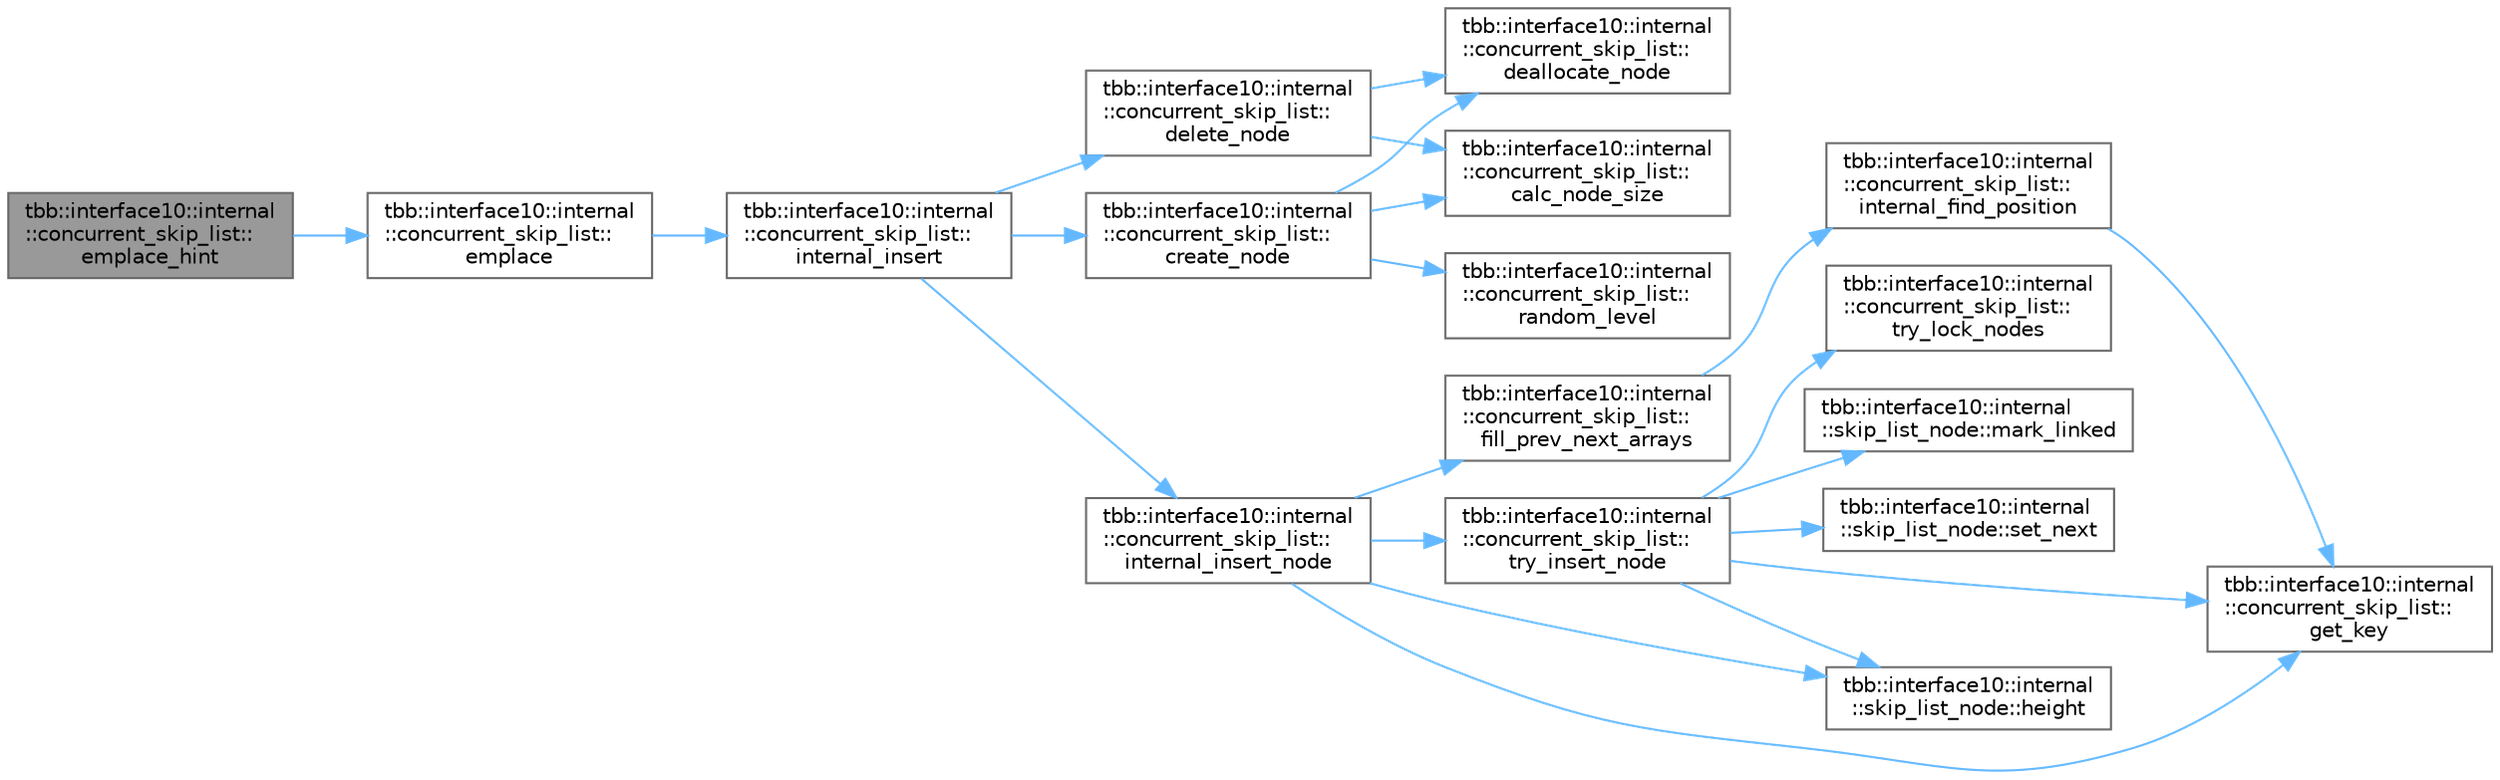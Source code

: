 digraph "tbb::interface10::internal::concurrent_skip_list::emplace_hint"
{
 // LATEX_PDF_SIZE
  bgcolor="transparent";
  edge [fontname=Helvetica,fontsize=10,labelfontname=Helvetica,labelfontsize=10];
  node [fontname=Helvetica,fontsize=10,shape=box,height=0.2,width=0.4];
  rankdir="LR";
  Node1 [id="Node000001",label="tbb::interface10::internal\l::concurrent_skip_list::\lemplace_hint",height=0.2,width=0.4,color="gray40", fillcolor="grey60", style="filled", fontcolor="black",tooltip=" "];
  Node1 -> Node2 [id="edge22_Node000001_Node000002",color="steelblue1",style="solid",tooltip=" "];
  Node2 [id="Node000002",label="tbb::interface10::internal\l::concurrent_skip_list::\lemplace",height=0.2,width=0.4,color="grey40", fillcolor="white", style="filled",URL="$classtbb_1_1interface10_1_1internal_1_1concurrent__skip__list.html#a94b347803da75a173a44cf107c2c4023",tooltip=" "];
  Node2 -> Node3 [id="edge23_Node000002_Node000003",color="steelblue1",style="solid",tooltip=" "];
  Node3 [id="Node000003",label="tbb::interface10::internal\l::concurrent_skip_list::\linternal_insert",height=0.2,width=0.4,color="grey40", fillcolor="white", style="filled",URL="$classtbb_1_1interface10_1_1internal_1_1concurrent__skip__list.html#ac5d554278d9293819f420391eecff63c",tooltip=" "];
  Node3 -> Node4 [id="edge24_Node000003_Node000004",color="steelblue1",style="solid",tooltip=" "];
  Node4 [id="Node000004",label="tbb::interface10::internal\l::concurrent_skip_list::\lcreate_node",height=0.2,width=0.4,color="grey40", fillcolor="white", style="filled",URL="$classtbb_1_1interface10_1_1internal_1_1concurrent__skip__list.html#ad438df76077a10c1e1185743a64830e6",tooltip=" "];
  Node4 -> Node5 [id="edge25_Node000004_Node000005",color="steelblue1",style="solid",tooltip=" "];
  Node5 [id="Node000005",label="tbb::interface10::internal\l::concurrent_skip_list::\lcalc_node_size",height=0.2,width=0.4,color="grey40", fillcolor="white", style="filled",URL="$classtbb_1_1interface10_1_1internal_1_1concurrent__skip__list.html#af30599d9882020209d36d7b813ef0b76",tooltip=" "];
  Node4 -> Node6 [id="edge26_Node000004_Node000006",color="steelblue1",style="solid",tooltip=" "];
  Node6 [id="Node000006",label="tbb::interface10::internal\l::concurrent_skip_list::\ldeallocate_node",height=0.2,width=0.4,color="grey40", fillcolor="white", style="filled",URL="$classtbb_1_1interface10_1_1internal_1_1concurrent__skip__list.html#a83d0815a3a809b38e01438412b56e46e",tooltip=" "];
  Node4 -> Node7 [id="edge27_Node000004_Node000007",color="steelblue1",style="solid",tooltip=" "];
  Node7 [id="Node000007",label="tbb::interface10::internal\l::concurrent_skip_list::\lrandom_level",height=0.2,width=0.4,color="grey40", fillcolor="white", style="filled",URL="$classtbb_1_1interface10_1_1internal_1_1concurrent__skip__list.html#a95fc6eb415dafb628f999d0c150bdbf0",tooltip=" "];
  Node3 -> Node8 [id="edge28_Node000003_Node000008",color="steelblue1",style="solid",tooltip=" "];
  Node8 [id="Node000008",label="tbb::interface10::internal\l::concurrent_skip_list::\ldelete_node",height=0.2,width=0.4,color="grey40", fillcolor="white", style="filled",URL="$classtbb_1_1interface10_1_1internal_1_1concurrent__skip__list.html#a4ce0958020c306aad923a642dc5861a9",tooltip=" "];
  Node8 -> Node5 [id="edge29_Node000008_Node000005",color="steelblue1",style="solid",tooltip=" "];
  Node8 -> Node6 [id="edge30_Node000008_Node000006",color="steelblue1",style="solid",tooltip=" "];
  Node3 -> Node9 [id="edge31_Node000003_Node000009",color="steelblue1",style="solid",tooltip=" "];
  Node9 [id="Node000009",label="tbb::interface10::internal\l::concurrent_skip_list::\linternal_insert_node",height=0.2,width=0.4,color="grey40", fillcolor="white", style="filled",URL="$classtbb_1_1interface10_1_1internal_1_1concurrent__skip__list.html#a4edd62a8883a38048c6d0b69d8106586",tooltip=" "];
  Node9 -> Node10 [id="edge32_Node000009_Node000010",color="steelblue1",style="solid",tooltip=" "];
  Node10 [id="Node000010",label="tbb::interface10::internal\l::concurrent_skip_list::\lfill_prev_next_arrays",height=0.2,width=0.4,color="grey40", fillcolor="white", style="filled",URL="$classtbb_1_1interface10_1_1internal_1_1concurrent__skip__list.html#aadddc4b7cdbf297740857749e79d4643",tooltip=" "];
  Node10 -> Node11 [id="edge33_Node000010_Node000011",color="steelblue1",style="solid",tooltip=" "];
  Node11 [id="Node000011",label="tbb::interface10::internal\l::concurrent_skip_list::\linternal_find_position",height=0.2,width=0.4,color="grey40", fillcolor="white", style="filled",URL="$classtbb_1_1interface10_1_1internal_1_1concurrent__skip__list.html#a8c56a458d060ad3b4f97a9bb95ff2aac",tooltip=" "];
  Node11 -> Node12 [id="edge34_Node000011_Node000012",color="steelblue1",style="solid",tooltip=" "];
  Node12 [id="Node000012",label="tbb::interface10::internal\l::concurrent_skip_list::\lget_key",height=0.2,width=0.4,color="grey40", fillcolor="white", style="filled",URL="$classtbb_1_1interface10_1_1internal_1_1concurrent__skip__list.html#a5f567e5abdcc302c2d6246c63270d842",tooltip=" "];
  Node9 -> Node12 [id="edge35_Node000009_Node000012",color="steelblue1",style="solid",tooltip=" "];
  Node9 -> Node13 [id="edge36_Node000009_Node000013",color="steelblue1",style="solid",tooltip=" "];
  Node13 [id="Node000013",label="tbb::interface10::internal\l::skip_list_node::height",height=0.2,width=0.4,color="grey40", fillcolor="white", style="filled",URL="$classtbb_1_1interface10_1_1internal_1_1skip__list__node.html#a7783f86ff71e553f6fc21f20e95b576d",tooltip=" "];
  Node9 -> Node14 [id="edge37_Node000009_Node000014",color="steelblue1",style="solid",tooltip=" "];
  Node14 [id="Node000014",label="tbb::interface10::internal\l::concurrent_skip_list::\ltry_insert_node",height=0.2,width=0.4,color="grey40", fillcolor="white", style="filled",URL="$classtbb_1_1interface10_1_1internal_1_1concurrent__skip__list.html#a4a0b2dbcc464930d12c81fe113c07a77",tooltip=" "];
  Node14 -> Node12 [id="edge38_Node000014_Node000012",color="steelblue1",style="solid",tooltip=" "];
  Node14 -> Node13 [id="edge39_Node000014_Node000013",color="steelblue1",style="solid",tooltip=" "];
  Node14 -> Node15 [id="edge40_Node000014_Node000015",color="steelblue1",style="solid",tooltip=" "];
  Node15 [id="Node000015",label="tbb::interface10::internal\l::skip_list_node::mark_linked",height=0.2,width=0.4,color="grey40", fillcolor="white", style="filled",URL="$classtbb_1_1interface10_1_1internal_1_1skip__list__node.html#a9799198d4760f601fe11c933639334f0",tooltip=" "];
  Node14 -> Node16 [id="edge41_Node000014_Node000016",color="steelblue1",style="solid",tooltip=" "];
  Node16 [id="Node000016",label="tbb::interface10::internal\l::skip_list_node::set_next",height=0.2,width=0.4,color="grey40", fillcolor="white", style="filled",URL="$classtbb_1_1interface10_1_1internal_1_1skip__list__node.html#a28e5b5c3240dafbb73cccde5d7f0f3c2",tooltip=" "];
  Node14 -> Node17 [id="edge42_Node000014_Node000017",color="steelblue1",style="solid",tooltip=" "];
  Node17 [id="Node000017",label="tbb::interface10::internal\l::concurrent_skip_list::\ltry_lock_nodes",height=0.2,width=0.4,color="grey40", fillcolor="white", style="filled",URL="$classtbb_1_1interface10_1_1internal_1_1concurrent__skip__list.html#a5235de70cd7397d5ebc7f8262d8dae54",tooltip=" "];
}
